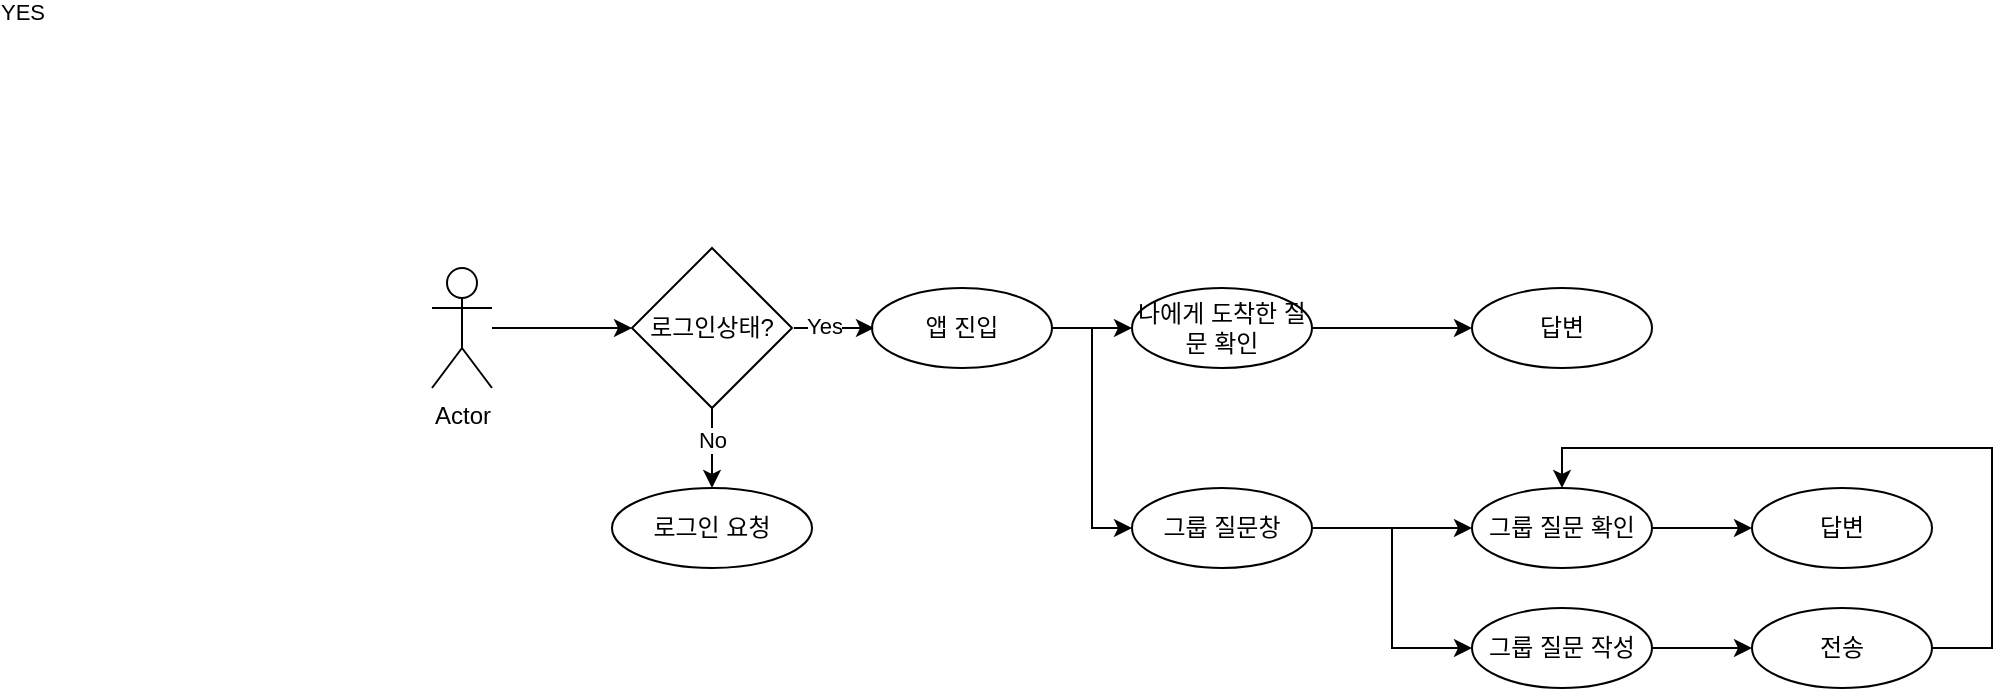 <mxfile version="21.8.2" type="github">
  <diagram name="페이지-1" id="iJmSSHQWTdCnhX7NyxZI">
    <mxGraphModel dx="1877" dy="1734" grid="1" gridSize="10" guides="1" tooltips="1" connect="1" arrows="1" fold="1" page="1" pageScale="1" pageWidth="827" pageHeight="1169" math="0" shadow="0">
      <root>
        <mxCell id="0" />
        <mxCell id="1" parent="0" />
        <mxCell id="ZENXWWLQnZb_QHqXZZTn-3" value="로그인상태?" style="rhombus;whiteSpace=wrap;html=1;" parent="1" vertex="1">
          <mxGeometry x="130" y="120" width="80" height="80" as="geometry" />
        </mxCell>
        <mxCell id="0eOFNUovSO3Jsze_dwpM-12" value="" style="edgeStyle=orthogonalEdgeStyle;rounded=0;orthogonalLoop=1;jettySize=auto;html=1;" edge="1" parent="1" source="ZENXWWLQnZb_QHqXZZTn-4" target="0eOFNUovSO3Jsze_dwpM-11">
          <mxGeometry relative="1" as="geometry" />
        </mxCell>
        <mxCell id="ZENXWWLQnZb_QHqXZZTn-4" value="앱 진입" style="ellipse;whiteSpace=wrap;html=1;" parent="1" vertex="1">
          <mxGeometry x="250" y="140" width="90" height="40" as="geometry" />
        </mxCell>
        <mxCell id="ZENXWWLQnZb_QHqXZZTn-6" value="" style="endArrow=classic;html=1;rounded=0;entryX=0;entryY=0.5;entryDx=0;entryDy=0;exitX=1;exitY=0.5;exitDx=0;exitDy=0;" parent="1" edge="1">
          <mxGeometry width="50" height="50" relative="1" as="geometry">
            <mxPoint x="211" y="160" as="sourcePoint" />
            <mxPoint x="251" y="160" as="targetPoint" />
            <Array as="points">
              <mxPoint x="251" y="160" />
            </Array>
          </mxGeometry>
        </mxCell>
        <mxCell id="ZENXWWLQnZb_QHqXZZTn-8" value="YES" style="edgeLabel;html=1;align=center;verticalAlign=middle;resizable=0;points=[];" parent="ZENXWWLQnZb_QHqXZZTn-6" vertex="1" connectable="0">
          <mxGeometry x="0.309" y="2" relative="1" as="geometry">
            <mxPoint x="-412" y="-156" as="offset" />
          </mxGeometry>
        </mxCell>
        <mxCell id="ZENXWWLQnZb_QHqXZZTn-9" value="" style="endArrow=classic;html=1;rounded=0;exitX=0.5;exitY=1;exitDx=0;exitDy=0;entryX=0.5;entryY=0;entryDx=0;entryDy=0;" parent="1" source="ZENXWWLQnZb_QHqXZZTn-3" edge="1" target="0eOFNUovSO3Jsze_dwpM-5">
          <mxGeometry width="50" height="50" relative="1" as="geometry">
            <mxPoint x="390" y="430" as="sourcePoint" />
            <mxPoint x="310" y="260" as="targetPoint" />
          </mxGeometry>
        </mxCell>
        <mxCell id="ZENXWWLQnZb_QHqXZZTn-10" value="No" style="edgeLabel;html=1;align=center;verticalAlign=middle;resizable=0;points=[];" parent="ZENXWWLQnZb_QHqXZZTn-9" vertex="1" connectable="0">
          <mxGeometry x="-0.444" relative="1" as="geometry">
            <mxPoint y="5" as="offset" />
          </mxGeometry>
        </mxCell>
        <mxCell id="0eOFNUovSO3Jsze_dwpM-7" style="edgeStyle=orthogonalEdgeStyle;rounded=0;orthogonalLoop=1;jettySize=auto;html=1;exitX=0.5;exitY=0;exitDx=0;exitDy=0;" edge="1" parent="1">
          <mxGeometry relative="1" as="geometry">
            <mxPoint x="310" y="259.833" as="targetPoint" />
            <mxPoint x="310" y="260" as="sourcePoint" />
          </mxGeometry>
        </mxCell>
        <mxCell id="0eOFNUovSO3Jsze_dwpM-9" value="" style="edgeStyle=orthogonalEdgeStyle;rounded=0;orthogonalLoop=1;jettySize=auto;html=1;" edge="1" parent="1" source="7TXhqZ46ywc27jTuiTz_-1" target="ZENXWWLQnZb_QHqXZZTn-3">
          <mxGeometry relative="1" as="geometry" />
        </mxCell>
        <mxCell id="7TXhqZ46ywc27jTuiTz_-1" value="Actor" style="shape=umlActor;verticalLabelPosition=bottom;verticalAlign=top;html=1;outlineConnect=0;" parent="1" vertex="1">
          <mxGeometry x="30" y="130" width="30" height="60" as="geometry" />
        </mxCell>
        <mxCell id="0eOFNUovSO3Jsze_dwpM-5" value="로그인 요청" style="ellipse;whiteSpace=wrap;html=1;" vertex="1" parent="1">
          <mxGeometry x="120" y="240" width="100" height="40.01" as="geometry" />
        </mxCell>
        <mxCell id="0eOFNUovSO3Jsze_dwpM-10" value="Yes" style="edgeLabel;html=1;align=center;verticalAlign=middle;resizable=0;points=[];" vertex="1" connectable="0" parent="1">
          <mxGeometry x="164" y="167" as="geometry">
            <mxPoint x="62" y="-8" as="offset" />
          </mxGeometry>
        </mxCell>
        <mxCell id="0eOFNUovSO3Jsze_dwpM-14" value="" style="edgeStyle=orthogonalEdgeStyle;rounded=0;orthogonalLoop=1;jettySize=auto;html=1;" edge="1" parent="1" source="0eOFNUovSO3Jsze_dwpM-11" target="0eOFNUovSO3Jsze_dwpM-13">
          <mxGeometry relative="1" as="geometry" />
        </mxCell>
        <mxCell id="0eOFNUovSO3Jsze_dwpM-11" value="나에게 도착한 질문 확인" style="ellipse;whiteSpace=wrap;html=1;" vertex="1" parent="1">
          <mxGeometry x="380" y="140" width="90" height="40" as="geometry" />
        </mxCell>
        <mxCell id="0eOFNUovSO3Jsze_dwpM-13" value="답변" style="ellipse;whiteSpace=wrap;html=1;" vertex="1" parent="1">
          <mxGeometry x="550" y="140" width="90" height="40" as="geometry" />
        </mxCell>
        <mxCell id="0eOFNUovSO3Jsze_dwpM-15" value="" style="edgeStyle=orthogonalEdgeStyle;rounded=0;orthogonalLoop=1;jettySize=auto;html=1;exitX=1;exitY=0.5;exitDx=0;exitDy=0;entryX=0;entryY=0.5;entryDx=0;entryDy=0;" edge="1" parent="1" source="ZENXWWLQnZb_QHqXZZTn-4" target="0eOFNUovSO3Jsze_dwpM-16">
          <mxGeometry relative="1" as="geometry">
            <mxPoint x="350" y="170" as="sourcePoint" />
            <mxPoint x="350" y="260" as="targetPoint" />
          </mxGeometry>
        </mxCell>
        <mxCell id="0eOFNUovSO3Jsze_dwpM-18" value="" style="edgeStyle=orthogonalEdgeStyle;rounded=0;orthogonalLoop=1;jettySize=auto;html=1;" edge="1" parent="1" source="0eOFNUovSO3Jsze_dwpM-16" target="0eOFNUovSO3Jsze_dwpM-17">
          <mxGeometry relative="1" as="geometry" />
        </mxCell>
        <mxCell id="0eOFNUovSO3Jsze_dwpM-16" value="그룹 질문창" style="ellipse;whiteSpace=wrap;html=1;" vertex="1" parent="1">
          <mxGeometry x="380" y="240" width="90" height="40" as="geometry" />
        </mxCell>
        <mxCell id="0eOFNUovSO3Jsze_dwpM-24" value="" style="edgeStyle=orthogonalEdgeStyle;rounded=0;orthogonalLoop=1;jettySize=auto;html=1;" edge="1" parent="1" source="0eOFNUovSO3Jsze_dwpM-17" target="0eOFNUovSO3Jsze_dwpM-23">
          <mxGeometry relative="1" as="geometry" />
        </mxCell>
        <mxCell id="0eOFNUovSO3Jsze_dwpM-17" value="그룹 질문 확인" style="ellipse;whiteSpace=wrap;html=1;" vertex="1" parent="1">
          <mxGeometry x="550" y="240" width="90" height="40" as="geometry" />
        </mxCell>
        <mxCell id="0eOFNUovSO3Jsze_dwpM-22" value="" style="edgeStyle=orthogonalEdgeStyle;rounded=0;orthogonalLoop=1;jettySize=auto;html=1;" edge="1" parent="1" source="0eOFNUovSO3Jsze_dwpM-19" target="0eOFNUovSO3Jsze_dwpM-21">
          <mxGeometry relative="1" as="geometry" />
        </mxCell>
        <mxCell id="0eOFNUovSO3Jsze_dwpM-19" value="그룹 질문 작성" style="ellipse;whiteSpace=wrap;html=1;" vertex="1" parent="1">
          <mxGeometry x="550" y="300" width="90" height="40" as="geometry" />
        </mxCell>
        <mxCell id="0eOFNUovSO3Jsze_dwpM-20" value="" style="edgeStyle=orthogonalEdgeStyle;rounded=0;orthogonalLoop=1;jettySize=auto;html=1;exitX=1;exitY=0.5;exitDx=0;exitDy=0;entryX=0;entryY=0.5;entryDx=0;entryDy=0;" edge="1" parent="1" source="0eOFNUovSO3Jsze_dwpM-16" target="0eOFNUovSO3Jsze_dwpM-19">
          <mxGeometry relative="1" as="geometry">
            <mxPoint x="480" y="270" as="sourcePoint" />
            <mxPoint x="560" y="270" as="targetPoint" />
          </mxGeometry>
        </mxCell>
        <mxCell id="0eOFNUovSO3Jsze_dwpM-25" style="edgeStyle=orthogonalEdgeStyle;rounded=0;orthogonalLoop=1;jettySize=auto;html=1;entryX=0.5;entryY=0;entryDx=0;entryDy=0;" edge="1" parent="1" source="0eOFNUovSO3Jsze_dwpM-21" target="0eOFNUovSO3Jsze_dwpM-17">
          <mxGeometry relative="1" as="geometry">
            <Array as="points">
              <mxPoint x="810" y="320" />
              <mxPoint x="810" y="220" />
              <mxPoint x="595" y="220" />
            </Array>
          </mxGeometry>
        </mxCell>
        <mxCell id="0eOFNUovSO3Jsze_dwpM-21" value="전송" style="ellipse;whiteSpace=wrap;html=1;" vertex="1" parent="1">
          <mxGeometry x="690" y="300" width="90" height="40" as="geometry" />
        </mxCell>
        <mxCell id="0eOFNUovSO3Jsze_dwpM-23" value="답변" style="ellipse;whiteSpace=wrap;html=1;" vertex="1" parent="1">
          <mxGeometry x="690" y="240" width="90" height="40" as="geometry" />
        </mxCell>
      </root>
    </mxGraphModel>
  </diagram>
</mxfile>
